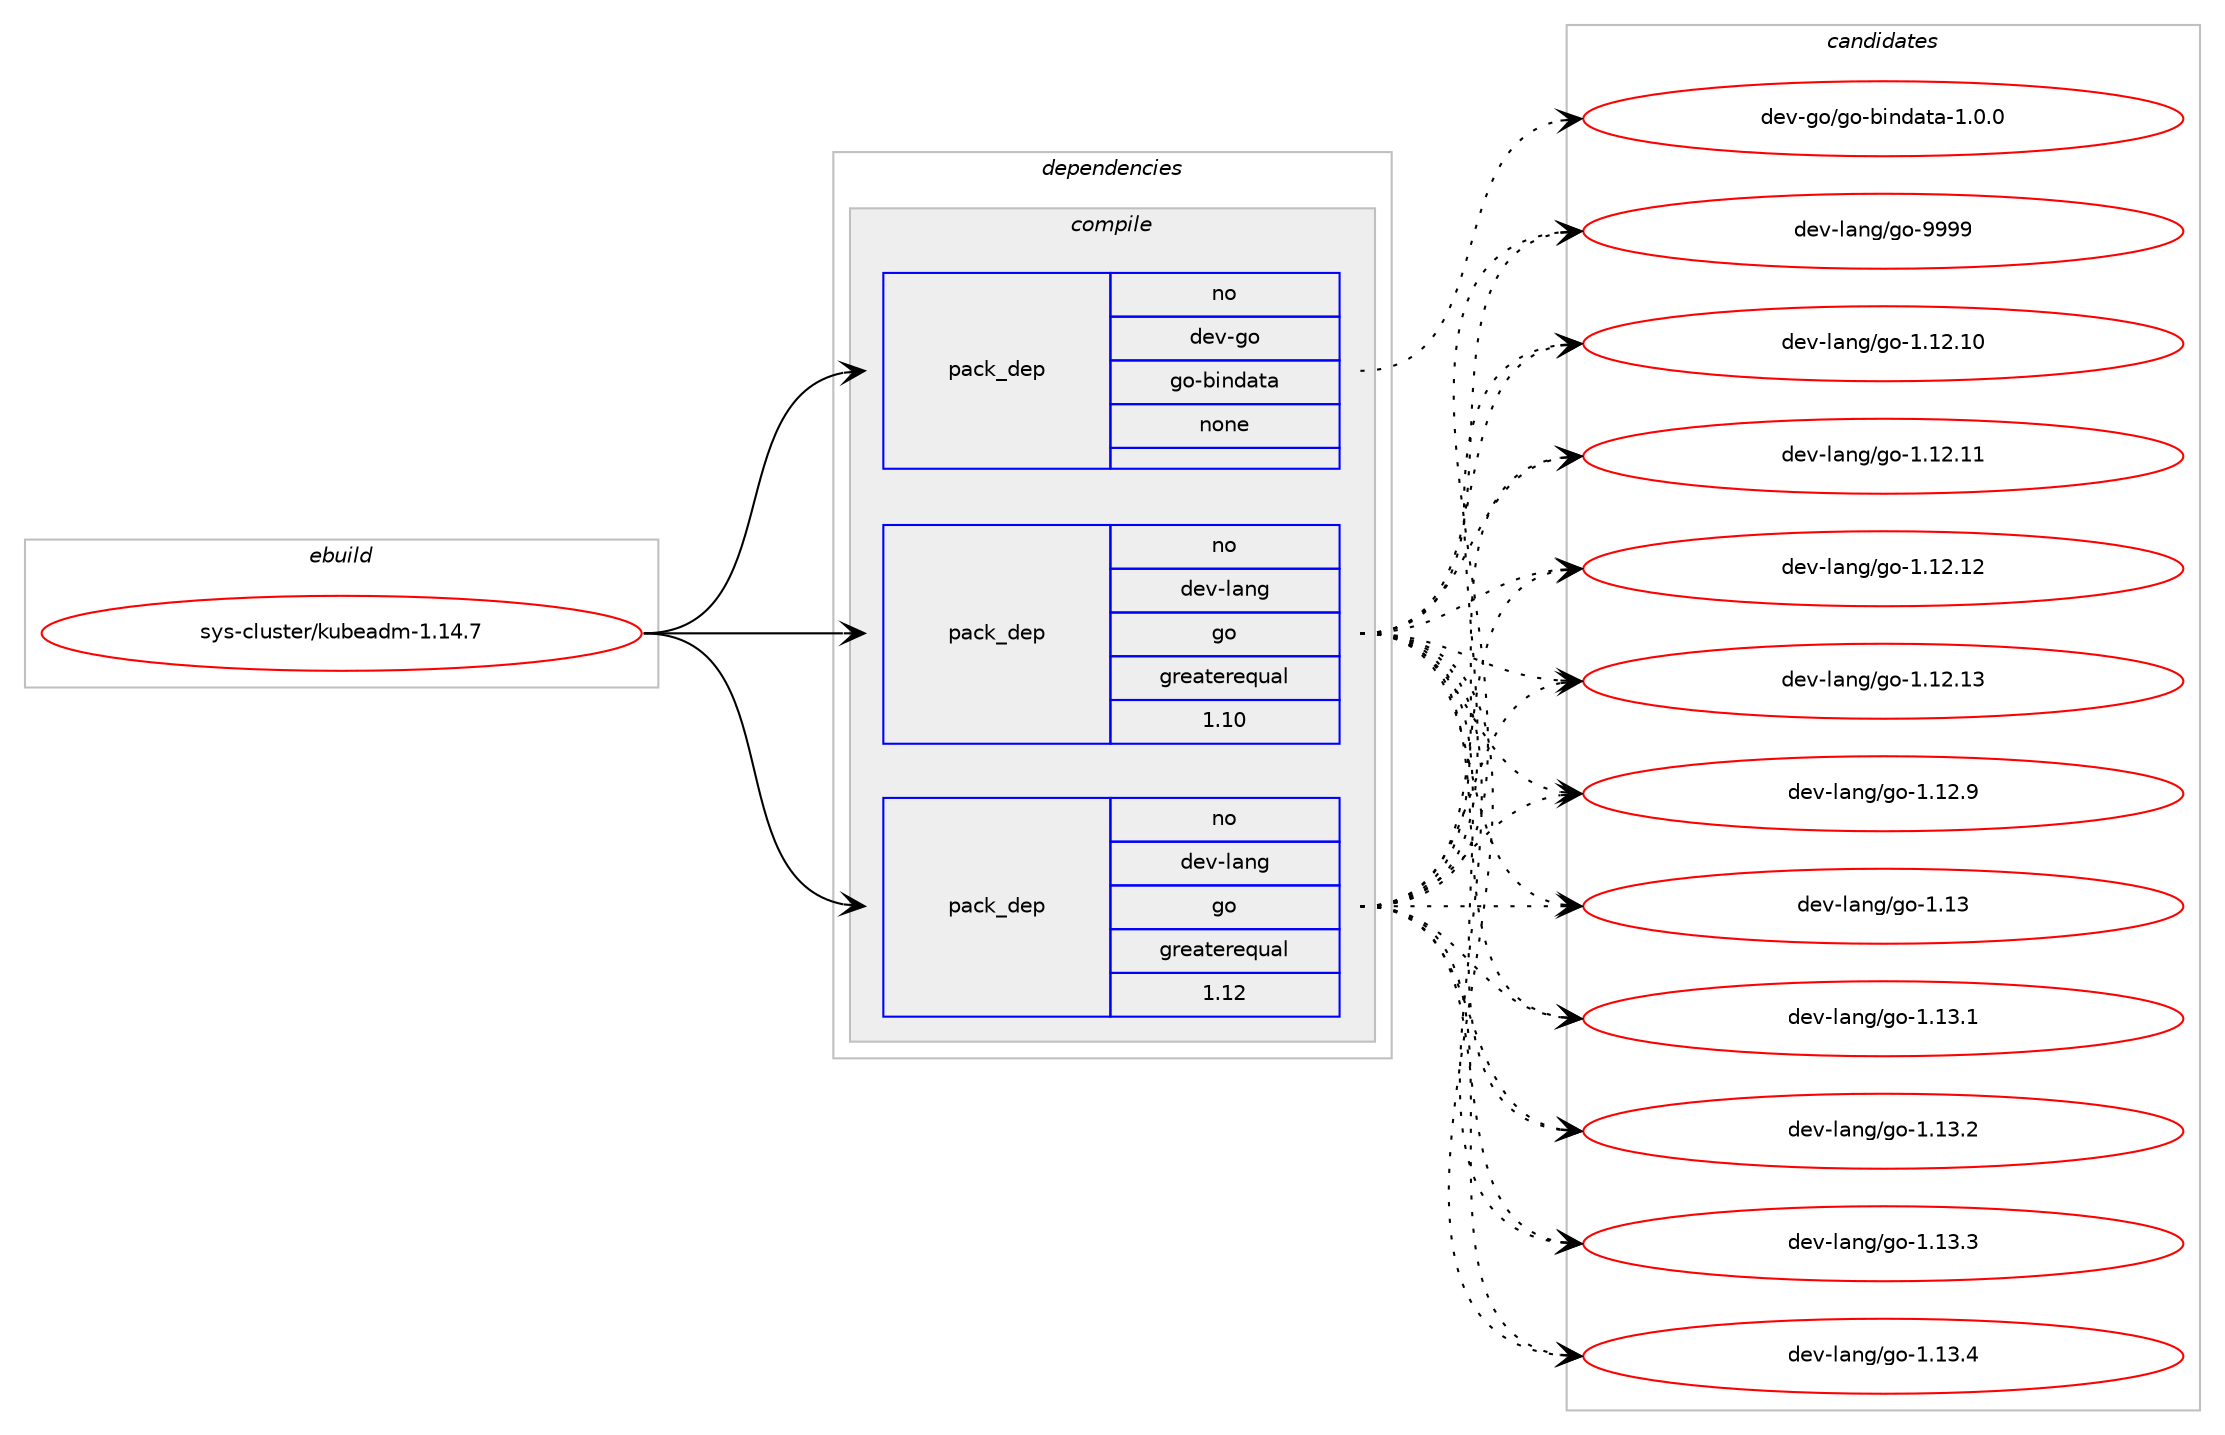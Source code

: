 digraph prolog {

# *************
# Graph options
# *************

newrank=true;
concentrate=true;
compound=true;
graph [rankdir=LR,fontname=Helvetica,fontsize=10,ranksep=1.5];#, ranksep=2.5, nodesep=0.2];
edge  [arrowhead=vee];
node  [fontname=Helvetica,fontsize=10];

# **********
# The ebuild
# **********

subgraph cluster_leftcol {
color=gray;
rank=same;
label=<<i>ebuild</i>>;
id [label="sys-cluster/kubeadm-1.14.7", color=red, width=4, href="../sys-cluster/kubeadm-1.14.7.svg"];
}

# ****************
# The dependencies
# ****************

subgraph cluster_midcol {
color=gray;
label=<<i>dependencies</i>>;
subgraph cluster_compile {
fillcolor="#eeeeee";
style=filled;
label=<<i>compile</i>>;
subgraph pack656539 {
dependency885012 [label=<<TABLE BORDER="0" CELLBORDER="1" CELLSPACING="0" CELLPADDING="4" WIDTH="220"><TR><TD ROWSPAN="6" CELLPADDING="30">pack_dep</TD></TR><TR><TD WIDTH="110">no</TD></TR><TR><TD>dev-go</TD></TR><TR><TD>go-bindata</TD></TR><TR><TD>none</TD></TR><TR><TD></TD></TR></TABLE>>, shape=none, color=blue];
}
id:e -> dependency885012:w [weight=20,style="solid",arrowhead="vee"];
subgraph pack656540 {
dependency885013 [label=<<TABLE BORDER="0" CELLBORDER="1" CELLSPACING="0" CELLPADDING="4" WIDTH="220"><TR><TD ROWSPAN="6" CELLPADDING="30">pack_dep</TD></TR><TR><TD WIDTH="110">no</TD></TR><TR><TD>dev-lang</TD></TR><TR><TD>go</TD></TR><TR><TD>greaterequal</TD></TR><TR><TD>1.10</TD></TR></TABLE>>, shape=none, color=blue];
}
id:e -> dependency885013:w [weight=20,style="solid",arrowhead="vee"];
subgraph pack656541 {
dependency885014 [label=<<TABLE BORDER="0" CELLBORDER="1" CELLSPACING="0" CELLPADDING="4" WIDTH="220"><TR><TD ROWSPAN="6" CELLPADDING="30">pack_dep</TD></TR><TR><TD WIDTH="110">no</TD></TR><TR><TD>dev-lang</TD></TR><TR><TD>go</TD></TR><TR><TD>greaterequal</TD></TR><TR><TD>1.12</TD></TR></TABLE>>, shape=none, color=blue];
}
id:e -> dependency885014:w [weight=20,style="solid",arrowhead="vee"];
}
subgraph cluster_compileandrun {
fillcolor="#eeeeee";
style=filled;
label=<<i>compile and run</i>>;
}
subgraph cluster_run {
fillcolor="#eeeeee";
style=filled;
label=<<i>run</i>>;
}
}

# **************
# The candidates
# **************

subgraph cluster_choices {
rank=same;
color=gray;
label=<<i>candidates</i>>;

subgraph choice656539 {
color=black;
nodesep=1;
choice100101118451031114710311145981051101009711697454946484648 [label="dev-go/go-bindata-1.0.0", color=red, width=4,href="../dev-go/go-bindata-1.0.0.svg"];
dependency885012:e -> choice100101118451031114710311145981051101009711697454946484648:w [style=dotted,weight="100"];
}
subgraph choice656540 {
color=black;
nodesep=1;
choice1001011184510897110103471031114549464950464948 [label="dev-lang/go-1.12.10", color=red, width=4,href="../dev-lang/go-1.12.10.svg"];
choice1001011184510897110103471031114549464950464949 [label="dev-lang/go-1.12.11", color=red, width=4,href="../dev-lang/go-1.12.11.svg"];
choice1001011184510897110103471031114549464950464950 [label="dev-lang/go-1.12.12", color=red, width=4,href="../dev-lang/go-1.12.12.svg"];
choice1001011184510897110103471031114549464950464951 [label="dev-lang/go-1.12.13", color=red, width=4,href="../dev-lang/go-1.12.13.svg"];
choice10010111845108971101034710311145494649504657 [label="dev-lang/go-1.12.9", color=red, width=4,href="../dev-lang/go-1.12.9.svg"];
choice1001011184510897110103471031114549464951 [label="dev-lang/go-1.13", color=red, width=4,href="../dev-lang/go-1.13.svg"];
choice10010111845108971101034710311145494649514649 [label="dev-lang/go-1.13.1", color=red, width=4,href="../dev-lang/go-1.13.1.svg"];
choice10010111845108971101034710311145494649514650 [label="dev-lang/go-1.13.2", color=red, width=4,href="../dev-lang/go-1.13.2.svg"];
choice10010111845108971101034710311145494649514651 [label="dev-lang/go-1.13.3", color=red, width=4,href="../dev-lang/go-1.13.3.svg"];
choice10010111845108971101034710311145494649514652 [label="dev-lang/go-1.13.4", color=red, width=4,href="../dev-lang/go-1.13.4.svg"];
choice1001011184510897110103471031114557575757 [label="dev-lang/go-9999", color=red, width=4,href="../dev-lang/go-9999.svg"];
dependency885013:e -> choice1001011184510897110103471031114549464950464948:w [style=dotted,weight="100"];
dependency885013:e -> choice1001011184510897110103471031114549464950464949:w [style=dotted,weight="100"];
dependency885013:e -> choice1001011184510897110103471031114549464950464950:w [style=dotted,weight="100"];
dependency885013:e -> choice1001011184510897110103471031114549464950464951:w [style=dotted,weight="100"];
dependency885013:e -> choice10010111845108971101034710311145494649504657:w [style=dotted,weight="100"];
dependency885013:e -> choice1001011184510897110103471031114549464951:w [style=dotted,weight="100"];
dependency885013:e -> choice10010111845108971101034710311145494649514649:w [style=dotted,weight="100"];
dependency885013:e -> choice10010111845108971101034710311145494649514650:w [style=dotted,weight="100"];
dependency885013:e -> choice10010111845108971101034710311145494649514651:w [style=dotted,weight="100"];
dependency885013:e -> choice10010111845108971101034710311145494649514652:w [style=dotted,weight="100"];
dependency885013:e -> choice1001011184510897110103471031114557575757:w [style=dotted,weight="100"];
}
subgraph choice656541 {
color=black;
nodesep=1;
choice1001011184510897110103471031114549464950464948 [label="dev-lang/go-1.12.10", color=red, width=4,href="../dev-lang/go-1.12.10.svg"];
choice1001011184510897110103471031114549464950464949 [label="dev-lang/go-1.12.11", color=red, width=4,href="../dev-lang/go-1.12.11.svg"];
choice1001011184510897110103471031114549464950464950 [label="dev-lang/go-1.12.12", color=red, width=4,href="../dev-lang/go-1.12.12.svg"];
choice1001011184510897110103471031114549464950464951 [label="dev-lang/go-1.12.13", color=red, width=4,href="../dev-lang/go-1.12.13.svg"];
choice10010111845108971101034710311145494649504657 [label="dev-lang/go-1.12.9", color=red, width=4,href="../dev-lang/go-1.12.9.svg"];
choice1001011184510897110103471031114549464951 [label="dev-lang/go-1.13", color=red, width=4,href="../dev-lang/go-1.13.svg"];
choice10010111845108971101034710311145494649514649 [label="dev-lang/go-1.13.1", color=red, width=4,href="../dev-lang/go-1.13.1.svg"];
choice10010111845108971101034710311145494649514650 [label="dev-lang/go-1.13.2", color=red, width=4,href="../dev-lang/go-1.13.2.svg"];
choice10010111845108971101034710311145494649514651 [label="dev-lang/go-1.13.3", color=red, width=4,href="../dev-lang/go-1.13.3.svg"];
choice10010111845108971101034710311145494649514652 [label="dev-lang/go-1.13.4", color=red, width=4,href="../dev-lang/go-1.13.4.svg"];
choice1001011184510897110103471031114557575757 [label="dev-lang/go-9999", color=red, width=4,href="../dev-lang/go-9999.svg"];
dependency885014:e -> choice1001011184510897110103471031114549464950464948:w [style=dotted,weight="100"];
dependency885014:e -> choice1001011184510897110103471031114549464950464949:w [style=dotted,weight="100"];
dependency885014:e -> choice1001011184510897110103471031114549464950464950:w [style=dotted,weight="100"];
dependency885014:e -> choice1001011184510897110103471031114549464950464951:w [style=dotted,weight="100"];
dependency885014:e -> choice10010111845108971101034710311145494649504657:w [style=dotted,weight="100"];
dependency885014:e -> choice1001011184510897110103471031114549464951:w [style=dotted,weight="100"];
dependency885014:e -> choice10010111845108971101034710311145494649514649:w [style=dotted,weight="100"];
dependency885014:e -> choice10010111845108971101034710311145494649514650:w [style=dotted,weight="100"];
dependency885014:e -> choice10010111845108971101034710311145494649514651:w [style=dotted,weight="100"];
dependency885014:e -> choice10010111845108971101034710311145494649514652:w [style=dotted,weight="100"];
dependency885014:e -> choice1001011184510897110103471031114557575757:w [style=dotted,weight="100"];
}
}

}

